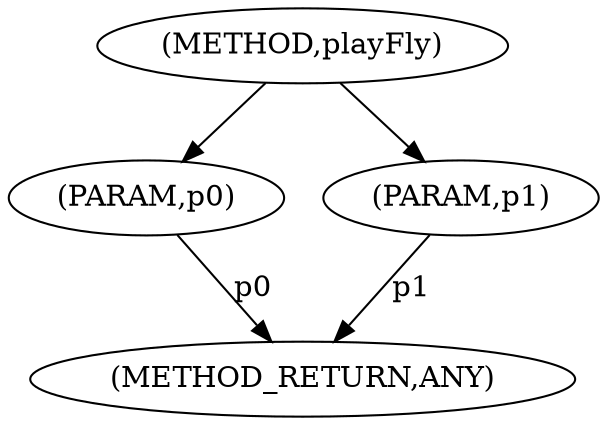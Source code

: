 digraph "playFly" {  
"1256" [label = <(METHOD,playFly)> ]
"1260" [label = <(METHOD_RETURN,ANY)> ]
"1257" [label = <(PARAM,p0)> ]
"1258" [label = <(PARAM,p1)> ]
  "1257" -> "1260"  [ label = "p0"] 
  "1258" -> "1260"  [ label = "p1"] 
  "1256" -> "1257" 
  "1256" -> "1258" 
}
